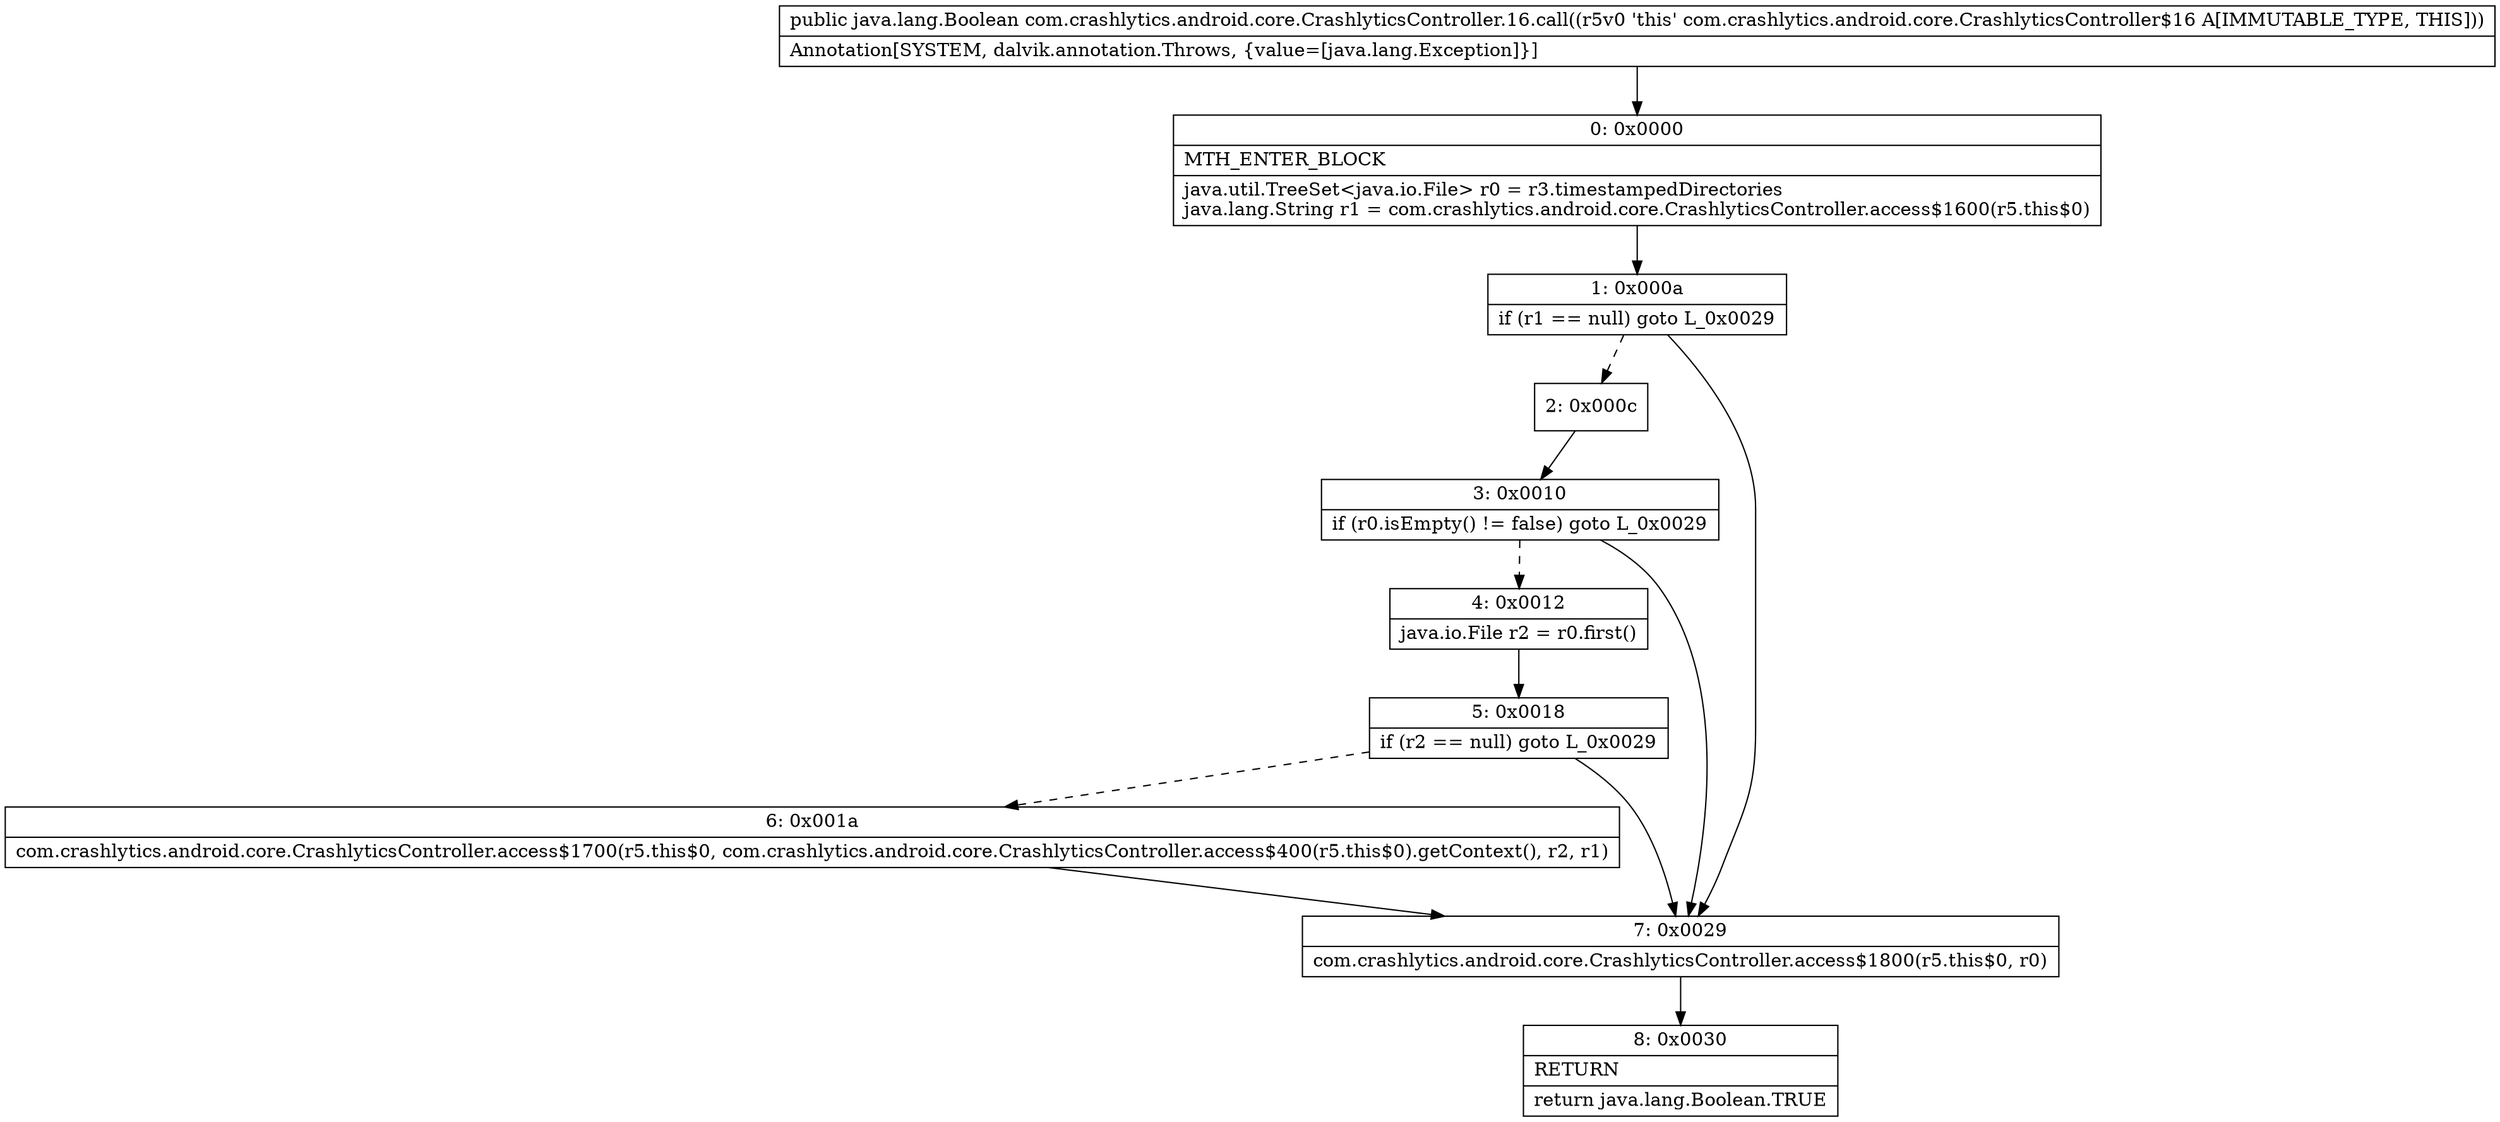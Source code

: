 digraph "CFG forcom.crashlytics.android.core.CrashlyticsController.16.call()Ljava\/lang\/Boolean;" {
Node_0 [shape=record,label="{0\:\ 0x0000|MTH_ENTER_BLOCK\l|java.util.TreeSet\<java.io.File\> r0 = r3.timestampedDirectories\ljava.lang.String r1 = com.crashlytics.android.core.CrashlyticsController.access$1600(r5.this$0)\l}"];
Node_1 [shape=record,label="{1\:\ 0x000a|if (r1 == null) goto L_0x0029\l}"];
Node_2 [shape=record,label="{2\:\ 0x000c}"];
Node_3 [shape=record,label="{3\:\ 0x0010|if (r0.isEmpty() != false) goto L_0x0029\l}"];
Node_4 [shape=record,label="{4\:\ 0x0012|java.io.File r2 = r0.first()\l}"];
Node_5 [shape=record,label="{5\:\ 0x0018|if (r2 == null) goto L_0x0029\l}"];
Node_6 [shape=record,label="{6\:\ 0x001a|com.crashlytics.android.core.CrashlyticsController.access$1700(r5.this$0, com.crashlytics.android.core.CrashlyticsController.access$400(r5.this$0).getContext(), r2, r1)\l}"];
Node_7 [shape=record,label="{7\:\ 0x0029|com.crashlytics.android.core.CrashlyticsController.access$1800(r5.this$0, r0)\l}"];
Node_8 [shape=record,label="{8\:\ 0x0030|RETURN\l|return java.lang.Boolean.TRUE\l}"];
MethodNode[shape=record,label="{public java.lang.Boolean com.crashlytics.android.core.CrashlyticsController.16.call((r5v0 'this' com.crashlytics.android.core.CrashlyticsController$16 A[IMMUTABLE_TYPE, THIS]))  | Annotation[SYSTEM, dalvik.annotation.Throws, \{value=[java.lang.Exception]\}]\l}"];
MethodNode -> Node_0;
Node_0 -> Node_1;
Node_1 -> Node_2[style=dashed];
Node_1 -> Node_7;
Node_2 -> Node_3;
Node_3 -> Node_4[style=dashed];
Node_3 -> Node_7;
Node_4 -> Node_5;
Node_5 -> Node_6[style=dashed];
Node_5 -> Node_7;
Node_6 -> Node_7;
Node_7 -> Node_8;
}

